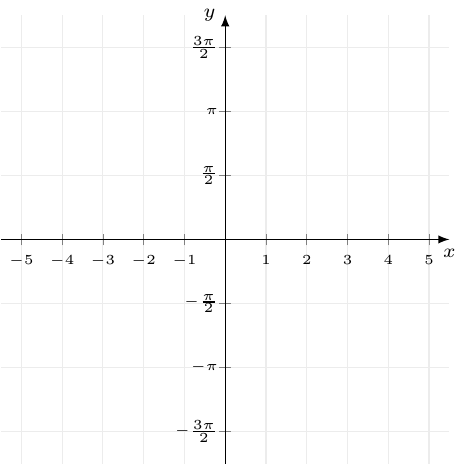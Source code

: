 \documentclass[crop]{standalone}
\usepackage[dvipsnames]{xcolor}
\usepackage{tikz}
\usepackage{pgfplots}
\pgfplotsset{compat=1.18}
\begin{document}
  \begin{tikzpicture}
    \begin{axis}[%
      axis x line=center,axis y line=center,
      unit vector ratio={1 1},
      xlabel={$x$},ylabel={$y$},
      xlabel style={below,font=\scriptsize},
      ylabel style={left,font=\scriptsize},
      xmin=-5.5,xmax=5.5,
      xtick={-5,-4,-3,-2,-1,0,1,2,3,4,5},
      xticklabel style={font=\tiny},
      ymin=-5.5,ymax=5.5,
      ytick={-3*pi/2,-pi,-pi/2,0,pi/2,pi,3*pi/2},
      yticklabels={$-\frac{3\pi}{2}$,$-\pi$,$-\frac{\pi}{2}$,$0$,$\frac{\pi}{2}$,$\pi$,$\frac{3\pi}{2}$},
      yticklabel style={font=\tiny,xshift=0.3em},
      axis line style={-latex},
      grid=major,
      major grid style={gray!15},
      declare function={
        f(\x) = rad(atan(\x));
      }
    ]%
      % \addplot[mark=none,color=orange,thick,samples=1000,domain=-6:6] {f(x)};
      % \draw[dashed,red] (-10,pi/2) -- (10,pi/2);
      % \draw[dashed,red] (-10,-pi/2) -- (10,-pi/2);
    \end{axis}
  \end{tikzpicture}%
\end{document}